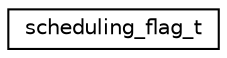 digraph "Graphical Class Hierarchy"
{
 // LATEX_PDF_SIZE
  edge [fontname="Helvetica",fontsize="10",labelfontname="Helvetica",labelfontsize="10"];
  node [fontname="Helvetica",fontsize="10",shape=record];
  rankdir="LR";
  Node0 [label="scheduling_flag_t",height=0.2,width=0.4,color="black", fillcolor="white", style="filled",URL="$structscheduling__flag__t.html",tooltip=" "];
}
